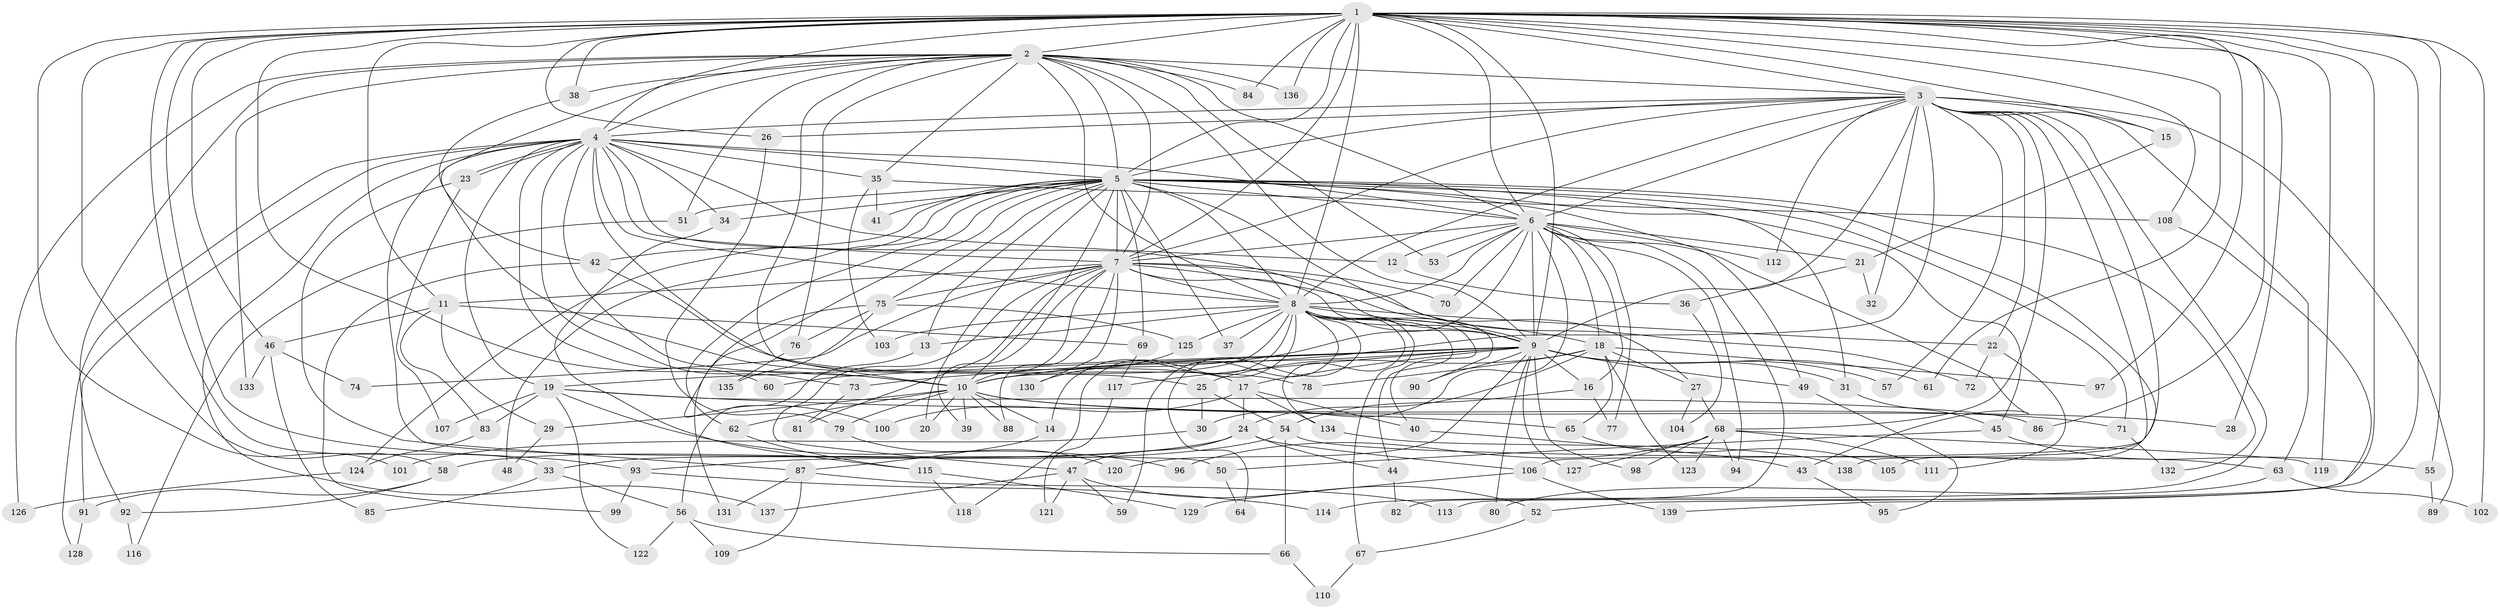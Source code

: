 // Generated by graph-tools (version 1.1) at 2025/49/03/09/25 03:49:42]
// undirected, 139 vertices, 303 edges
graph export_dot {
graph [start="1"]
  node [color=gray90,style=filled];
  1;
  2;
  3;
  4;
  5;
  6;
  7;
  8;
  9;
  10;
  11;
  12;
  13;
  14;
  15;
  16;
  17;
  18;
  19;
  20;
  21;
  22;
  23;
  24;
  25;
  26;
  27;
  28;
  29;
  30;
  31;
  32;
  33;
  34;
  35;
  36;
  37;
  38;
  39;
  40;
  41;
  42;
  43;
  44;
  45;
  46;
  47;
  48;
  49;
  50;
  51;
  52;
  53;
  54;
  55;
  56;
  57;
  58;
  59;
  60;
  61;
  62;
  63;
  64;
  65;
  66;
  67;
  68;
  69;
  70;
  71;
  72;
  73;
  74;
  75;
  76;
  77;
  78;
  79;
  80;
  81;
  82;
  83;
  84;
  85;
  86;
  87;
  88;
  89;
  90;
  91;
  92;
  93;
  94;
  95;
  96;
  97;
  98;
  99;
  100;
  101;
  102;
  103;
  104;
  105;
  106;
  107;
  108;
  109;
  110;
  111;
  112;
  113;
  114;
  115;
  116;
  117;
  118;
  119;
  120;
  121;
  122;
  123;
  124;
  125;
  126;
  127;
  128;
  129;
  130;
  131;
  132;
  133;
  134;
  135;
  136;
  137;
  138;
  139;
  1 -- 2;
  1 -- 3;
  1 -- 4;
  1 -- 5;
  1 -- 6;
  1 -- 7;
  1 -- 8;
  1 -- 9;
  1 -- 10;
  1 -- 11;
  1 -- 15;
  1 -- 26;
  1 -- 28;
  1 -- 33;
  1 -- 38;
  1 -- 46;
  1 -- 52;
  1 -- 55;
  1 -- 58;
  1 -- 61;
  1 -- 84;
  1 -- 86;
  1 -- 93;
  1 -- 97;
  1 -- 101;
  1 -- 102;
  1 -- 108;
  1 -- 113;
  1 -- 119;
  1 -- 136;
  2 -- 3;
  2 -- 4;
  2 -- 5;
  2 -- 6;
  2 -- 7;
  2 -- 8;
  2 -- 9;
  2 -- 10;
  2 -- 25;
  2 -- 35;
  2 -- 38;
  2 -- 51;
  2 -- 53;
  2 -- 76;
  2 -- 84;
  2 -- 92;
  2 -- 126;
  2 -- 133;
  2 -- 136;
  3 -- 4;
  3 -- 5;
  3 -- 6;
  3 -- 7;
  3 -- 8;
  3 -- 9;
  3 -- 10;
  3 -- 15;
  3 -- 22;
  3 -- 26;
  3 -- 32;
  3 -- 57;
  3 -- 63;
  3 -- 68;
  3 -- 89;
  3 -- 106;
  3 -- 112;
  3 -- 114;
  3 -- 138;
  4 -- 5;
  4 -- 6;
  4 -- 7;
  4 -- 8;
  4 -- 9;
  4 -- 10;
  4 -- 12;
  4 -- 17;
  4 -- 19;
  4 -- 23;
  4 -- 23;
  4 -- 34;
  4 -- 35;
  4 -- 50;
  4 -- 60;
  4 -- 73;
  4 -- 91;
  4 -- 128;
  4 -- 137;
  5 -- 6;
  5 -- 7;
  5 -- 8;
  5 -- 9;
  5 -- 10;
  5 -- 13;
  5 -- 20;
  5 -- 31;
  5 -- 34;
  5 -- 37;
  5 -- 41;
  5 -- 42;
  5 -- 45;
  5 -- 48;
  5 -- 49;
  5 -- 51;
  5 -- 62;
  5 -- 69;
  5 -- 71;
  5 -- 75;
  5 -- 100;
  5 -- 105;
  5 -- 124;
  5 -- 132;
  6 -- 7;
  6 -- 8;
  6 -- 9;
  6 -- 10;
  6 -- 12;
  6 -- 16;
  6 -- 18;
  6 -- 21;
  6 -- 30;
  6 -- 43;
  6 -- 53;
  6 -- 70;
  6 -- 77;
  6 -- 82;
  6 -- 94;
  6 -- 112;
  7 -- 8;
  7 -- 9;
  7 -- 10;
  7 -- 11;
  7 -- 27;
  7 -- 39;
  7 -- 47;
  7 -- 70;
  7 -- 72;
  7 -- 74;
  7 -- 75;
  7 -- 81;
  7 -- 88;
  7 -- 130;
  8 -- 9;
  8 -- 10;
  8 -- 13;
  8 -- 14;
  8 -- 18;
  8 -- 22;
  8 -- 37;
  8 -- 40;
  8 -- 44;
  8 -- 59;
  8 -- 64;
  8 -- 67;
  8 -- 90;
  8 -- 103;
  8 -- 118;
  8 -- 125;
  8 -- 134;
  9 -- 10;
  9 -- 16;
  9 -- 17;
  9 -- 19;
  9 -- 31;
  9 -- 49;
  9 -- 57;
  9 -- 60;
  9 -- 61;
  9 -- 73;
  9 -- 80;
  9 -- 90;
  9 -- 98;
  9 -- 117;
  9 -- 120;
  9 -- 127;
  10 -- 14;
  10 -- 20;
  10 -- 28;
  10 -- 29;
  10 -- 39;
  10 -- 62;
  10 -- 71;
  10 -- 79;
  10 -- 88;
  11 -- 29;
  11 -- 46;
  11 -- 69;
  11 -- 83;
  12 -- 36;
  13 -- 56;
  14 -- 87;
  15 -- 21;
  16 -- 54;
  16 -- 77;
  17 -- 24;
  17 -- 40;
  17 -- 100;
  17 -- 134;
  18 -- 24;
  18 -- 25;
  18 -- 27;
  18 -- 65;
  18 -- 78;
  18 -- 97;
  18 -- 123;
  19 -- 65;
  19 -- 83;
  19 -- 86;
  19 -- 96;
  19 -- 107;
  19 -- 122;
  21 -- 32;
  21 -- 36;
  22 -- 72;
  22 -- 111;
  23 -- 87;
  23 -- 107;
  24 -- 33;
  24 -- 44;
  24 -- 47;
  24 -- 93;
  24 -- 106;
  25 -- 30;
  25 -- 54;
  26 -- 79;
  27 -- 68;
  27 -- 104;
  29 -- 48;
  30 -- 101;
  31 -- 45;
  33 -- 56;
  33 -- 85;
  34 -- 115;
  35 -- 41;
  35 -- 103;
  35 -- 108;
  36 -- 104;
  38 -- 42;
  40 -- 43;
  42 -- 78;
  42 -- 99;
  43 -- 95;
  44 -- 82;
  45 -- 50;
  45 -- 55;
  46 -- 74;
  46 -- 85;
  46 -- 133;
  47 -- 52;
  47 -- 59;
  47 -- 121;
  47 -- 137;
  49 -- 95;
  50 -- 64;
  51 -- 116;
  52 -- 67;
  54 -- 58;
  54 -- 63;
  54 -- 66;
  55 -- 89;
  56 -- 66;
  56 -- 109;
  56 -- 122;
  58 -- 91;
  58 -- 92;
  62 -- 115;
  63 -- 80;
  63 -- 102;
  65 -- 105;
  66 -- 110;
  67 -- 110;
  68 -- 94;
  68 -- 96;
  68 -- 98;
  68 -- 111;
  68 -- 119;
  68 -- 123;
  68 -- 127;
  69 -- 117;
  71 -- 132;
  73 -- 81;
  75 -- 76;
  75 -- 125;
  75 -- 131;
  75 -- 135;
  76 -- 135;
  79 -- 120;
  83 -- 124;
  87 -- 109;
  87 -- 113;
  87 -- 131;
  91 -- 128;
  92 -- 116;
  93 -- 99;
  93 -- 114;
  106 -- 129;
  106 -- 139;
  108 -- 139;
  115 -- 118;
  115 -- 129;
  117 -- 121;
  124 -- 126;
  125 -- 130;
  134 -- 138;
}
